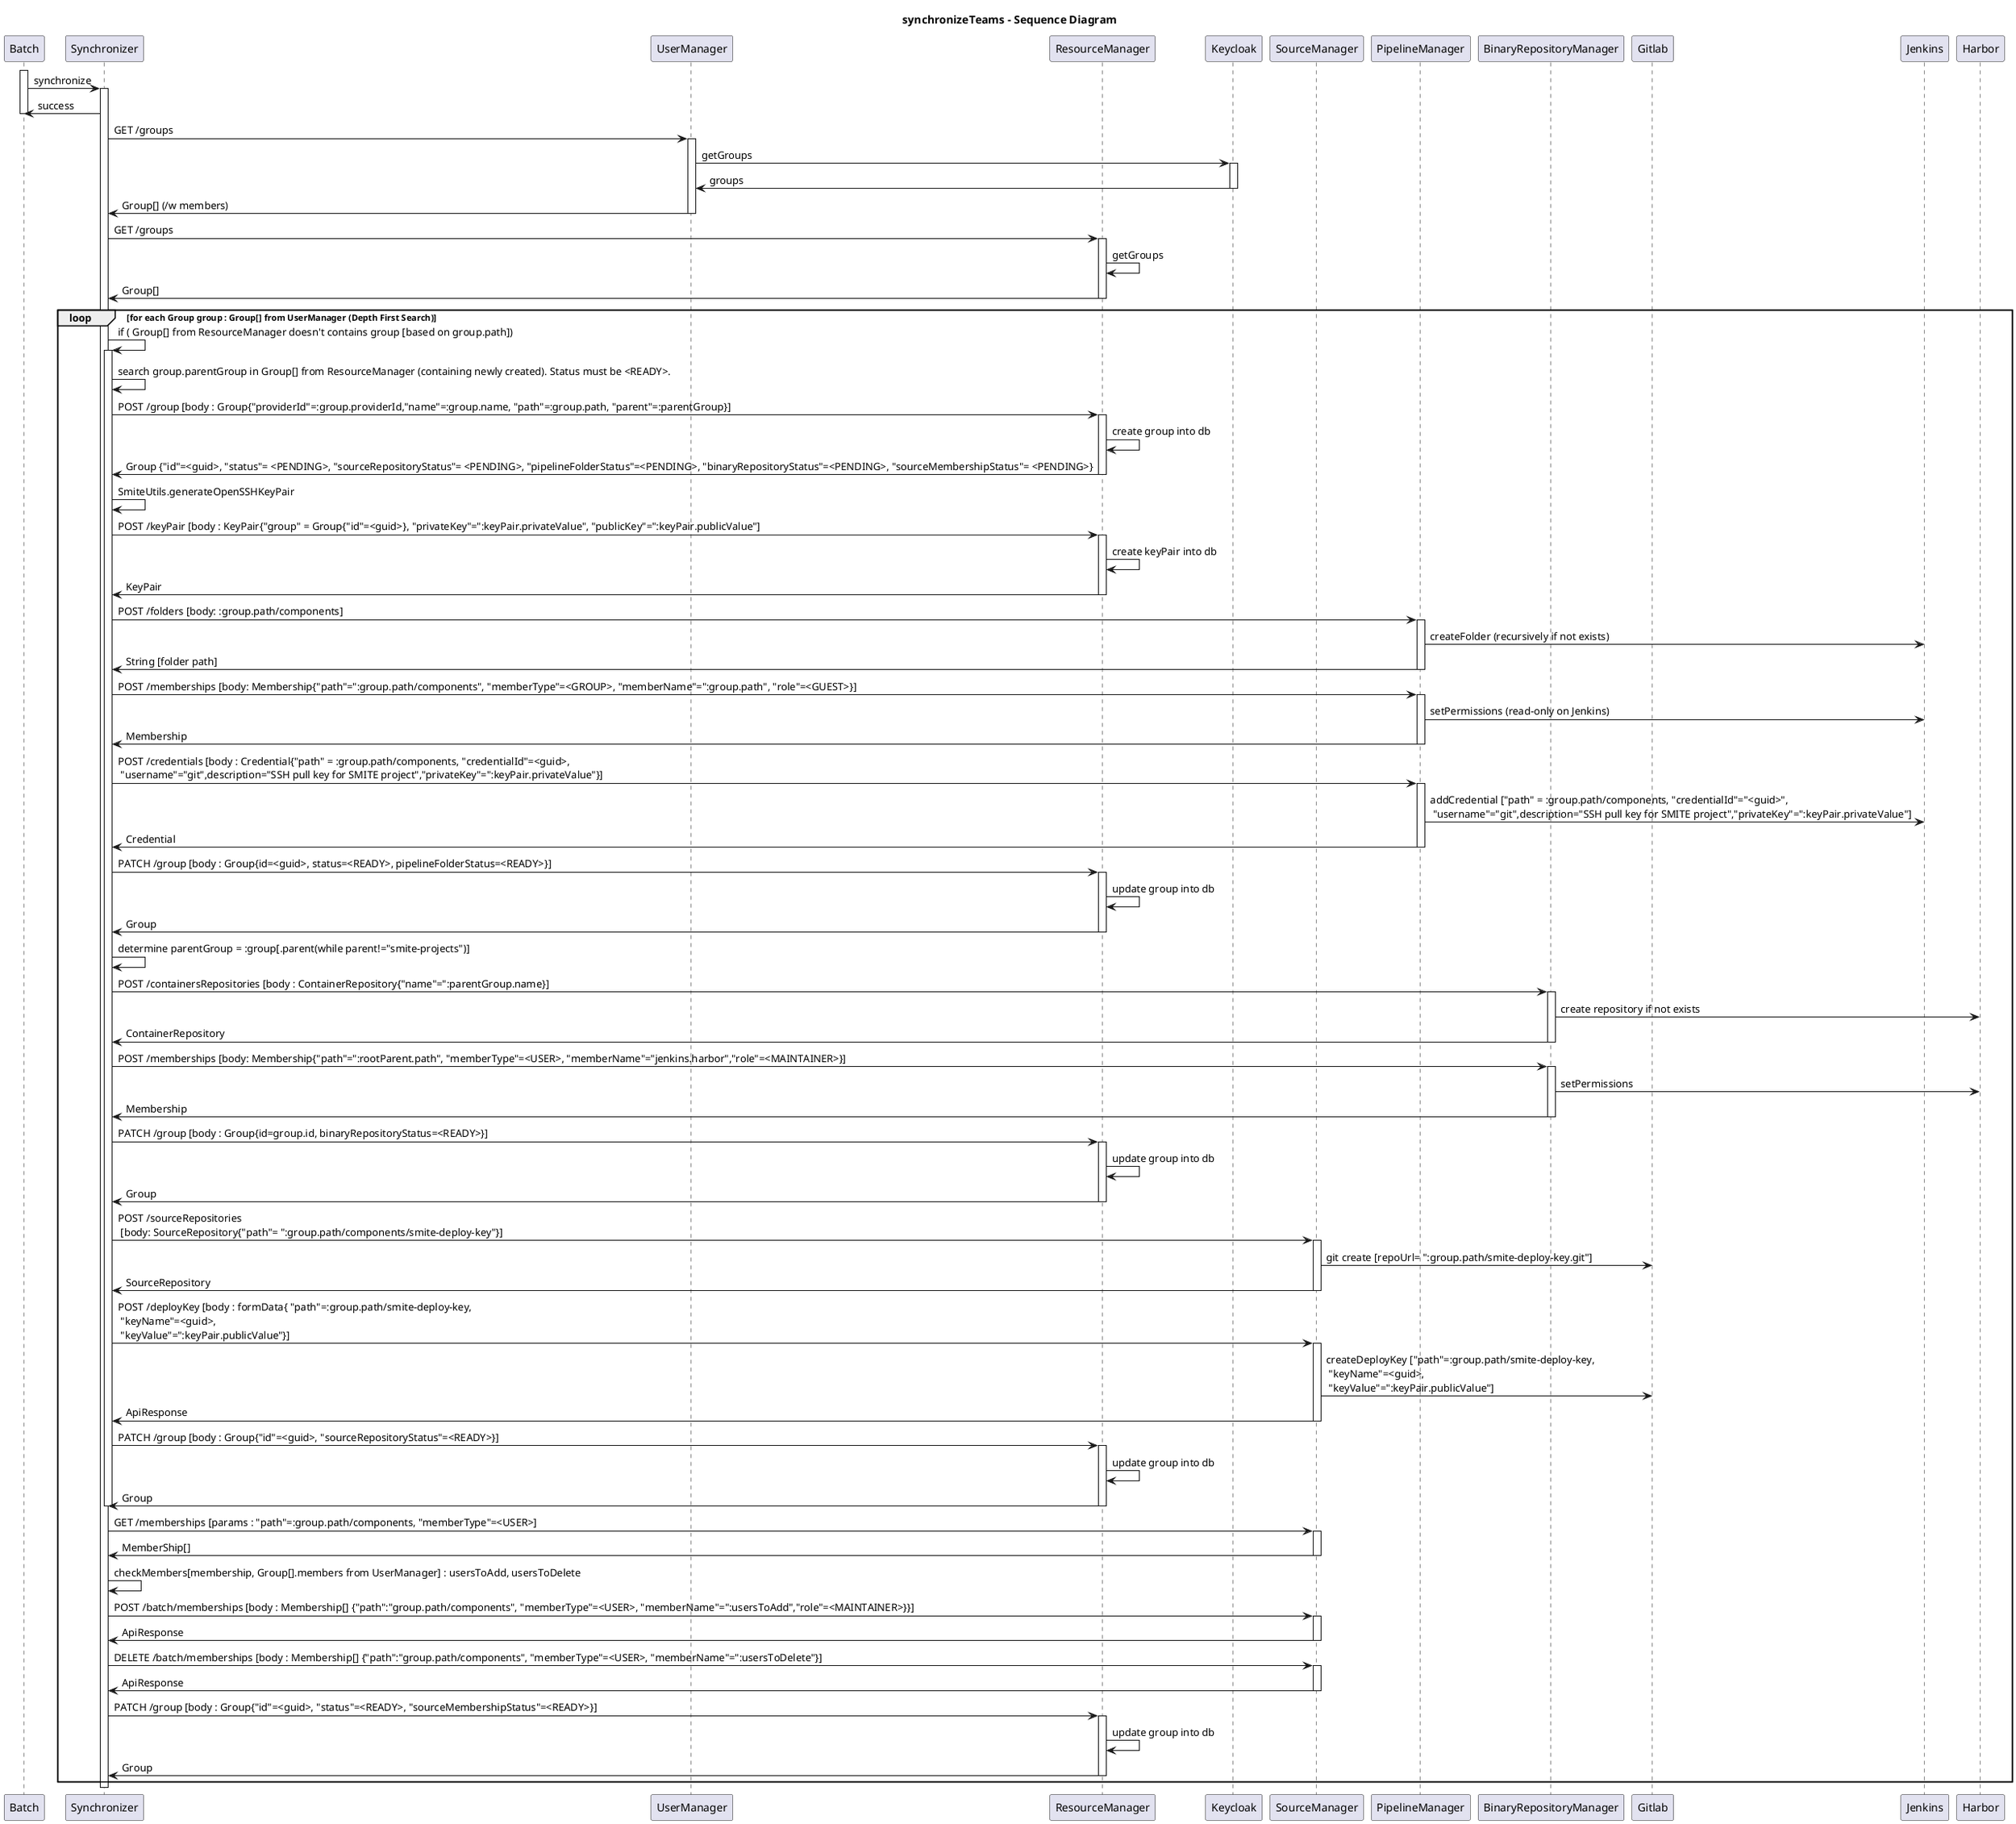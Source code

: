 @startuml
title "synchronizeTeams - Sequence Diagram"

participant Batch
participant Synchronizer
participant UserManager
participant ResourceManager
participant Keycloak
participant SourceManager
participant PipelineManager
participant BinaryRepositoryManager
participant Gitlab
participant Jenkins
participant Harbor

activate Batch
Batch -> Synchronizer : synchronize
activate Synchronizer
Synchronizer -> Batch : success
deactivate Batch

Synchronizer -> UserManager : GET /groups
activate UserManager
UserManager-> Keycloak : getGroups
activate Keycloak
Keycloak -> UserManager : groups
deactivate Keycloak
UserManager -> Synchronizer : Group[] (/w members)
deactivate UserManager
Synchronizer -> ResourceManager : GET /groups
activate ResourceManager
ResourceManager -> ResourceManager : getGroups
ResourceManager -> Synchronizer : Group[]
deactivate ResourceManager
loop for each Group group : Group[] from UserManager (Depth First Search)
Synchronizer -> Synchronizer : if ( Group[] from ResourceManager doesn't contains group [based on group.path])
activate Synchronizer
Synchronizer -> Synchronizer : search group.parentGroup in Group[] from ResourceManager (containing newly created). Status must be <READY>.
Synchronizer -> ResourceManager : POST /group [body : Group{"providerId"=:group.providerId,"name"=:group.name, "path"=:group.path, "parent"=:parentGroup}]
activate ResourceManager
ResourceManager -> ResourceManager : create group into db
ResourceManager -> Synchronizer : Group {"id"=<guid>, "status"= <PENDING>, "sourceRepositoryStatus"= <PENDING>, "pipelineFolderStatus"=<PENDING>, "binaryRepositoryStatus"=<PENDING>, "sourceMembershipStatus"= <PENDING>}
deactivate ResourceManager
Synchronizer -> Synchronizer : SmiteUtils.generateOpenSSHKeyPair
Synchronizer -> ResourceManager : POST /keyPair [body : KeyPair{"group" = Group{"id"=<guid>}, "privateKey"=":keyPair.privateValue", "publicKey"=":keyPair.publicValue"]
activate ResourceManager
ResourceManager -> ResourceManager : create keyPair into db
ResourceManager -> Synchronizer : KeyPair
deactivate ResourceManager
Synchronizer -> PipelineManager : POST /folders [body: :group.path/components]
activate PipelineManager
PipelineManager -> Jenkins : createFolder (recursively if not exists)
PipelineManager -> Synchronizer : String [folder path]
deactivate PipelineManager

Synchronizer -> PipelineManager : POST /memberships [body: Membership{"path"=":group.path/components", "memberType"=<GROUP>, "memberName"=":group.path", "role"=<GUEST>}]
activate PipelineManager
PipelineManager -> Jenkins : setPermissions (read-only on Jenkins)
PipelineManager -> Synchronizer : Membership
deactivate PipelineManager

Synchronizer -> PipelineManager : POST /credentials [body : Credential{"path" = :group.path/components, "credentialId"=<guid>,\n "username"="git",description="SSH pull key for SMITE project","privateKey"=":keyPair.privateValue"}]
activate PipelineManager
PipelineManager -> Jenkins : addCredential ["path" = :group.path/components, "credentialId"="<guid>",\n "username"="git",description="SSH pull key for SMITE project","privateKey"=":keyPair.privateValue"]
PipelineManager -> Synchronizer : Credential
deactivate PipelineManager

Synchronizer -> ResourceManager : PATCH /group [body : Group{id=<guid>, status=<READY>, pipelineFolderStatus=<READY>}]
activate ResourceManager
ResourceManager -> ResourceManager : update group into db
ResourceManager -> Synchronizer : Group
deactivate ResourceManager

Synchronizer -> Synchronizer : determine parentGroup = :group[.parent(while parent!="smite-projects")]
Synchronizer -> BinaryRepositoryManager : POST /containersRepositories [body : ContainerRepository{"name"=":parentGroup.name}]

activate BinaryRepositoryManager
BinaryRepositoryManager -> Harbor : create repository if not exists
BinaryRepositoryManager -> Synchronizer : ContainerRepository
deactivate BinaryRepositoryManager

Synchronizer -> BinaryRepositoryManager : POST /memberships [body: Membership{"path"=":rootParent.path", "memberType"=<USER>, "memberName"="jenkins.harbor","role"=<MAINTAINER>}]
activate BinaryRepositoryManager
BinaryRepositoryManager -> Harbor : setPermissions
BinaryRepositoryManager -> Synchronizer : Membership
deactivate BinaryRepositoryManager

Synchronizer -> ResourceManager : PATCH /group [body : Group{id=group.id, binaryRepositoryStatus=<READY>}]
activate ResourceManager
ResourceManager -> ResourceManager : update group into db
ResourceManager -> Synchronizer : Group
deactivate ResourceManager

Synchronizer -> SourceManager : POST /sourceRepositories \n [body: SourceRepository{"path"= ":group.path/components/smite-deploy-key"}]
activate SourceManager
SourceManager -> Gitlab : git create [repoUrl= ":group.path/smite-deploy-key.git"]
SourceManager -> Synchronizer : SourceRepository
deactivate SourceManager

Synchronizer -> SourceManager : POST /deployKey [body : formData{ "path"=:group.path/smite-deploy-key, \n "keyName"=<guid>, \n "keyValue"=":keyPair.publicValue"}]
activate SourceManager
SourceManager -> Gitlab : createDeployKey ["path"=:group.path/smite-deploy-key, \n "keyName"=<guid>, \n "keyValue"=":keyPair.publicValue"]
SourceManager -> Synchronizer : ApiResponse
deactivate SourceManager
Synchronizer -> ResourceManager : PATCH /group [body : Group{"id"=<guid>, "sourceRepositoryStatus"=<READY>}]
activate ResourceManager
ResourceManager -> ResourceManager : update group into db
ResourceManager -> Synchronizer : Group
deactivate ResourceManager
deactivate Synchronizer

Synchronizer -> SourceManager : GET /memberships [params : "path"=:group.path/components, "memberType"=<USER>]
activate SourceManager
Synchronizer <- SourceManager : MemberShip[]
deactivate SourceManager

Synchronizer -> Synchronizer : checkMembers[membership, Group[].members from UserManager] : usersToAdd, usersToDelete

Synchronizer -> SourceManager : POST /batch/memberships [body : Membership[] {"path":"group.path/components", "memberType"=<USER>, "memberName"=":usersToAdd","role"=<MAINTAINER>}}]
activate SourceManager
SourceManager -> Synchronizer : ApiResponse
deactivate SourceManager

Synchronizer -> SourceManager : DELETE /batch/memberships [body : Membership[] {"path":"group.path/components", "memberType"=<USER>, "memberName"=":usersToDelete"}]
activate SourceManager
SourceManager -> Synchronizer : ApiResponse
deactivate SourceManager

Synchronizer -> ResourceManager : PATCH /group [body : Group{"id"=<guid>, "status"=<READY>, "sourceMembershipStatus"=<READY>}]
activate ResourceManager
ResourceManager -> ResourceManager : update group into db
ResourceManager -> Synchronizer : Group
deactivate ResourceManager
end

deactivate Synchronizer
@enduml
